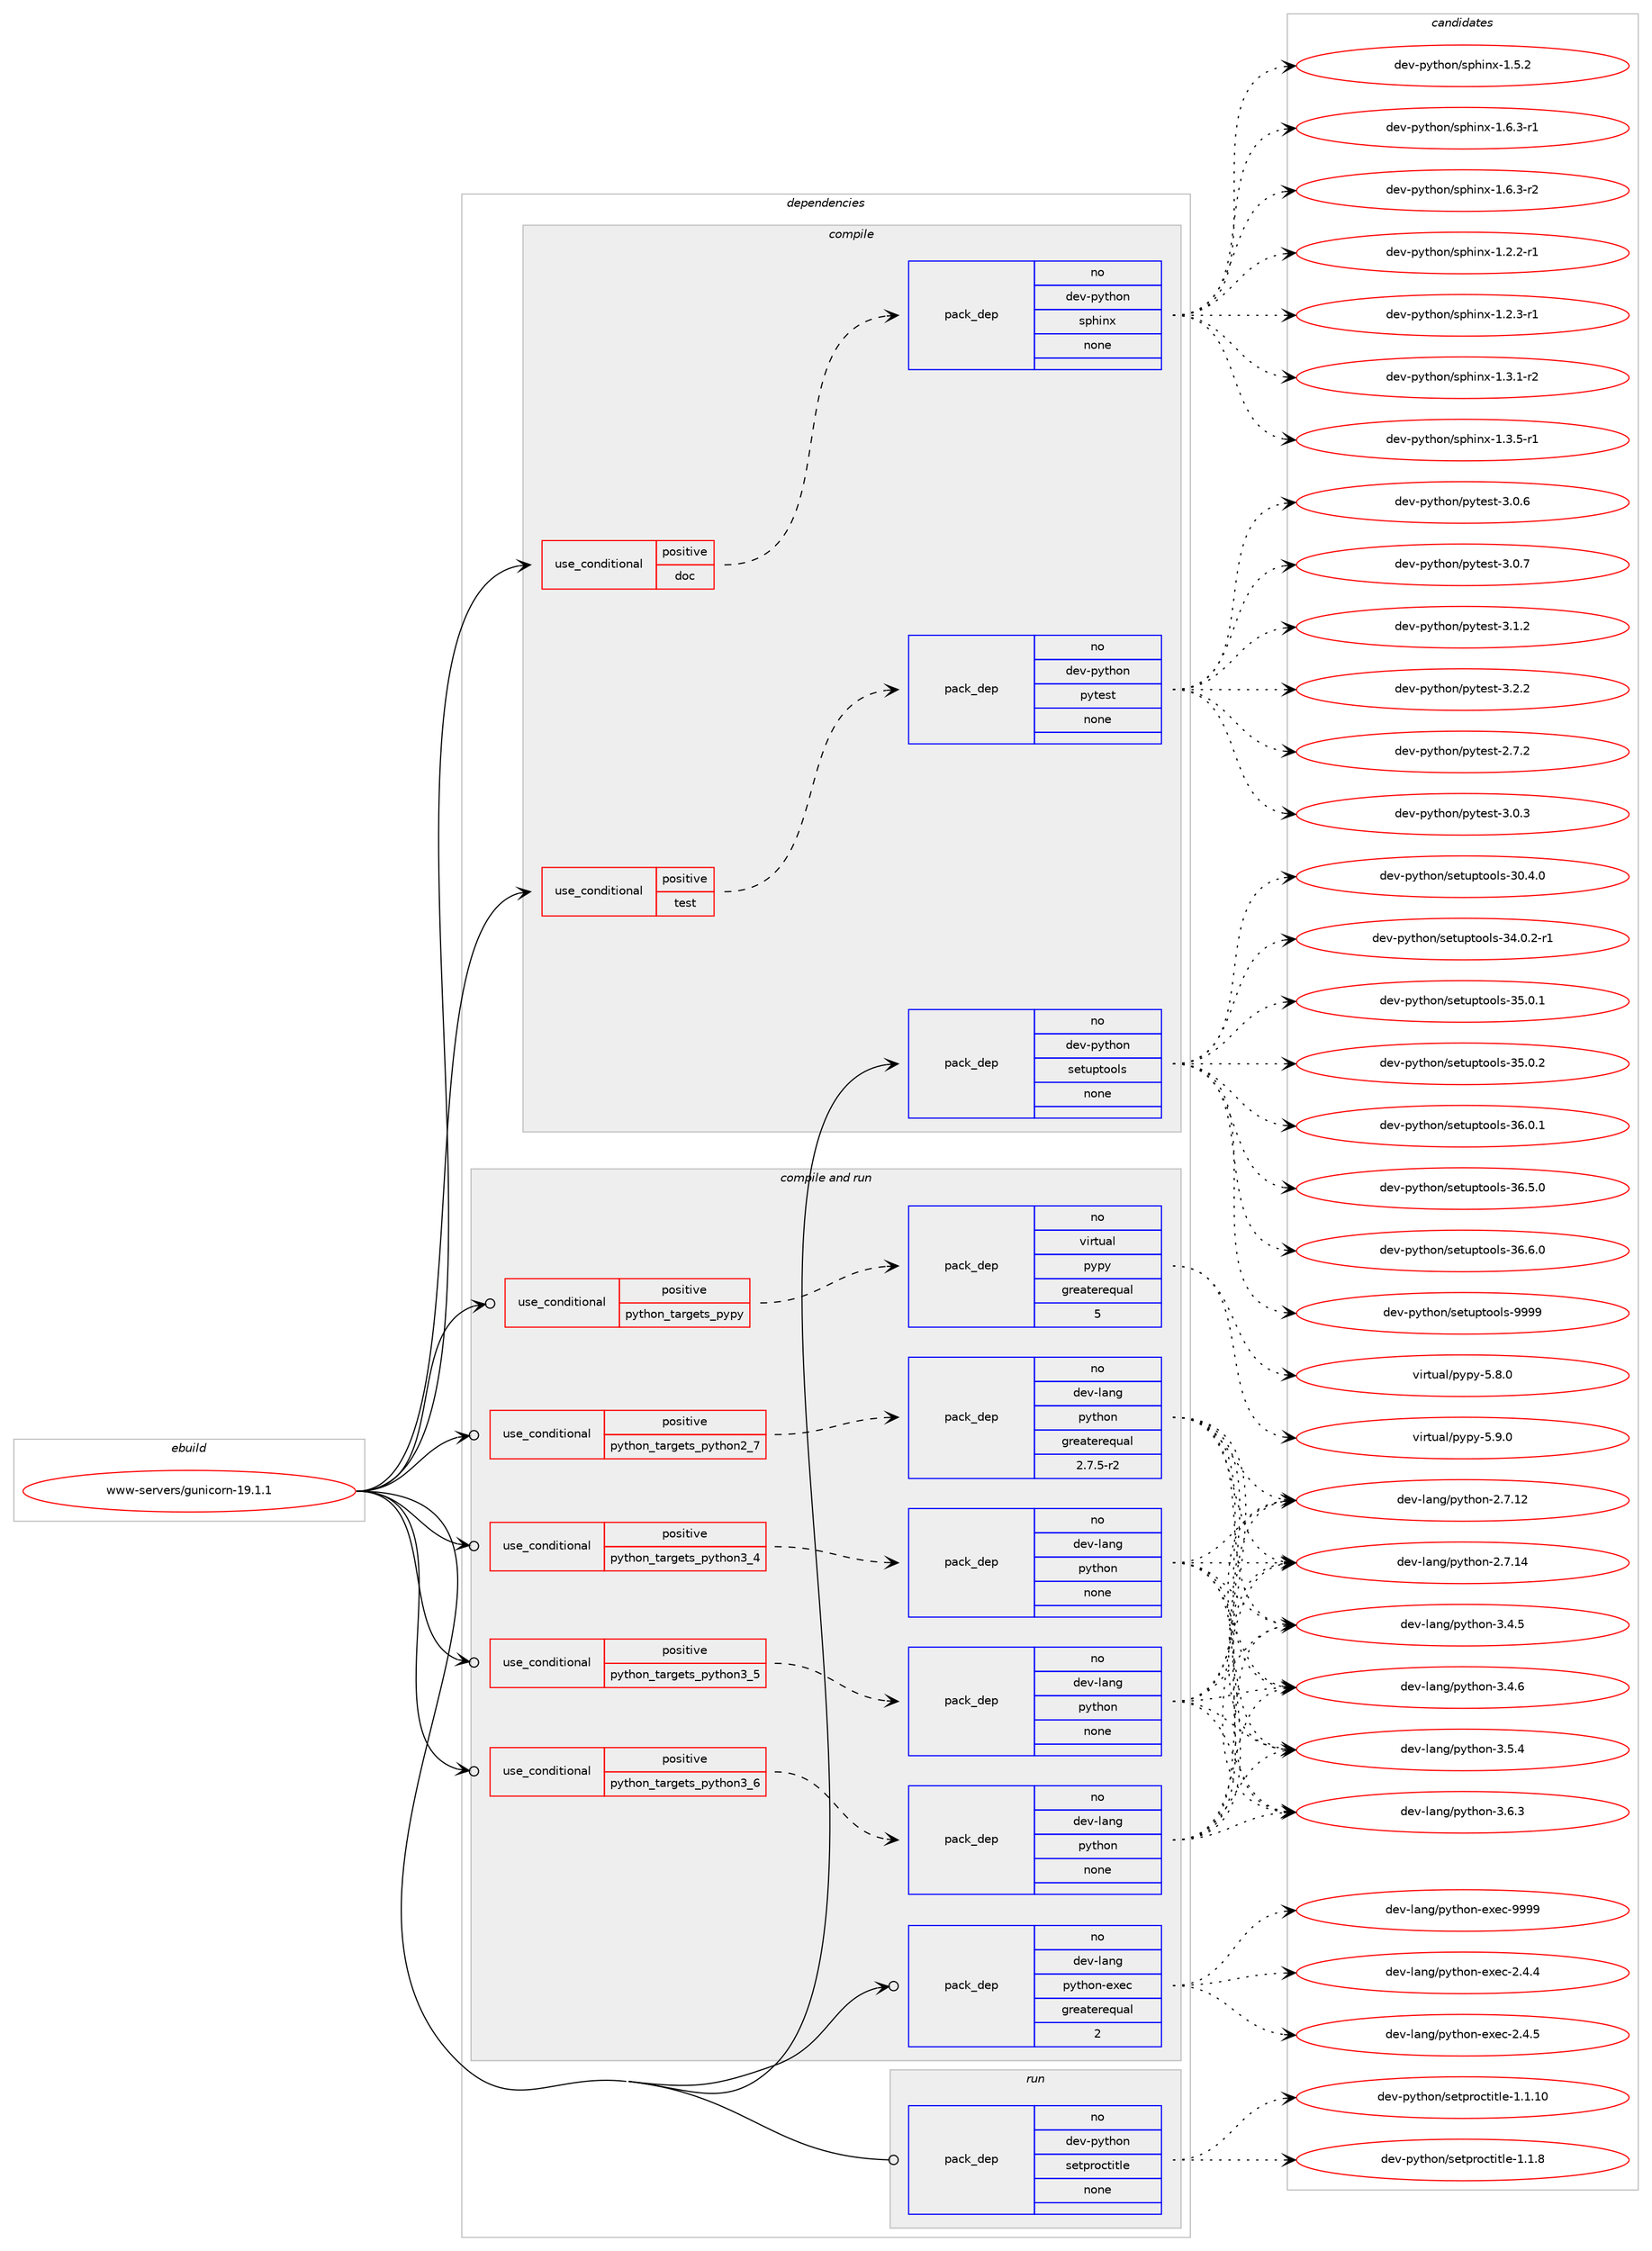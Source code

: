 digraph prolog {

# *************
# Graph options
# *************

newrank=true;
concentrate=true;
compound=true;
graph [rankdir=LR,fontname=Helvetica,fontsize=10,ranksep=1.5];#, ranksep=2.5, nodesep=0.2];
edge  [arrowhead=vee];
node  [fontname=Helvetica,fontsize=10];

# **********
# The ebuild
# **********

subgraph cluster_leftcol {
color=gray;
rank=same;
label=<<i>ebuild</i>>;
id [label="www-servers/gunicorn-19.1.1", color=red, width=4, href="../www-servers/gunicorn-19.1.1.svg"];
}

# ****************
# The dependencies
# ****************

subgraph cluster_midcol {
color=gray;
label=<<i>dependencies</i>>;
subgraph cluster_compile {
fillcolor="#eeeeee";
style=filled;
label=<<i>compile</i>>;
subgraph cond120568 {
dependency506701 [label=<<TABLE BORDER="0" CELLBORDER="1" CELLSPACING="0" CELLPADDING="4"><TR><TD ROWSPAN="3" CELLPADDING="10">use_conditional</TD></TR><TR><TD>positive</TD></TR><TR><TD>doc</TD></TR></TABLE>>, shape=none, color=red];
subgraph pack376834 {
dependency506702 [label=<<TABLE BORDER="0" CELLBORDER="1" CELLSPACING="0" CELLPADDING="4" WIDTH="220"><TR><TD ROWSPAN="6" CELLPADDING="30">pack_dep</TD></TR><TR><TD WIDTH="110">no</TD></TR><TR><TD>dev-python</TD></TR><TR><TD>sphinx</TD></TR><TR><TD>none</TD></TR><TR><TD></TD></TR></TABLE>>, shape=none, color=blue];
}
dependency506701:e -> dependency506702:w [weight=20,style="dashed",arrowhead="vee"];
}
id:e -> dependency506701:w [weight=20,style="solid",arrowhead="vee"];
subgraph cond120569 {
dependency506703 [label=<<TABLE BORDER="0" CELLBORDER="1" CELLSPACING="0" CELLPADDING="4"><TR><TD ROWSPAN="3" CELLPADDING="10">use_conditional</TD></TR><TR><TD>positive</TD></TR><TR><TD>test</TD></TR></TABLE>>, shape=none, color=red];
subgraph pack376835 {
dependency506704 [label=<<TABLE BORDER="0" CELLBORDER="1" CELLSPACING="0" CELLPADDING="4" WIDTH="220"><TR><TD ROWSPAN="6" CELLPADDING="30">pack_dep</TD></TR><TR><TD WIDTH="110">no</TD></TR><TR><TD>dev-python</TD></TR><TR><TD>pytest</TD></TR><TR><TD>none</TD></TR><TR><TD></TD></TR></TABLE>>, shape=none, color=blue];
}
dependency506703:e -> dependency506704:w [weight=20,style="dashed",arrowhead="vee"];
}
id:e -> dependency506703:w [weight=20,style="solid",arrowhead="vee"];
subgraph pack376836 {
dependency506705 [label=<<TABLE BORDER="0" CELLBORDER="1" CELLSPACING="0" CELLPADDING="4" WIDTH="220"><TR><TD ROWSPAN="6" CELLPADDING="30">pack_dep</TD></TR><TR><TD WIDTH="110">no</TD></TR><TR><TD>dev-python</TD></TR><TR><TD>setuptools</TD></TR><TR><TD>none</TD></TR><TR><TD></TD></TR></TABLE>>, shape=none, color=blue];
}
id:e -> dependency506705:w [weight=20,style="solid",arrowhead="vee"];
}
subgraph cluster_compileandrun {
fillcolor="#eeeeee";
style=filled;
label=<<i>compile and run</i>>;
subgraph cond120570 {
dependency506706 [label=<<TABLE BORDER="0" CELLBORDER="1" CELLSPACING="0" CELLPADDING="4"><TR><TD ROWSPAN="3" CELLPADDING="10">use_conditional</TD></TR><TR><TD>positive</TD></TR><TR><TD>python_targets_pypy</TD></TR></TABLE>>, shape=none, color=red];
subgraph pack376837 {
dependency506707 [label=<<TABLE BORDER="0" CELLBORDER="1" CELLSPACING="0" CELLPADDING="4" WIDTH="220"><TR><TD ROWSPAN="6" CELLPADDING="30">pack_dep</TD></TR><TR><TD WIDTH="110">no</TD></TR><TR><TD>virtual</TD></TR><TR><TD>pypy</TD></TR><TR><TD>greaterequal</TD></TR><TR><TD>5</TD></TR></TABLE>>, shape=none, color=blue];
}
dependency506706:e -> dependency506707:w [weight=20,style="dashed",arrowhead="vee"];
}
id:e -> dependency506706:w [weight=20,style="solid",arrowhead="odotvee"];
subgraph cond120571 {
dependency506708 [label=<<TABLE BORDER="0" CELLBORDER="1" CELLSPACING="0" CELLPADDING="4"><TR><TD ROWSPAN="3" CELLPADDING="10">use_conditional</TD></TR><TR><TD>positive</TD></TR><TR><TD>python_targets_python2_7</TD></TR></TABLE>>, shape=none, color=red];
subgraph pack376838 {
dependency506709 [label=<<TABLE BORDER="0" CELLBORDER="1" CELLSPACING="0" CELLPADDING="4" WIDTH="220"><TR><TD ROWSPAN="6" CELLPADDING="30">pack_dep</TD></TR><TR><TD WIDTH="110">no</TD></TR><TR><TD>dev-lang</TD></TR><TR><TD>python</TD></TR><TR><TD>greaterequal</TD></TR><TR><TD>2.7.5-r2</TD></TR></TABLE>>, shape=none, color=blue];
}
dependency506708:e -> dependency506709:w [weight=20,style="dashed",arrowhead="vee"];
}
id:e -> dependency506708:w [weight=20,style="solid",arrowhead="odotvee"];
subgraph cond120572 {
dependency506710 [label=<<TABLE BORDER="0" CELLBORDER="1" CELLSPACING="0" CELLPADDING="4"><TR><TD ROWSPAN="3" CELLPADDING="10">use_conditional</TD></TR><TR><TD>positive</TD></TR><TR><TD>python_targets_python3_4</TD></TR></TABLE>>, shape=none, color=red];
subgraph pack376839 {
dependency506711 [label=<<TABLE BORDER="0" CELLBORDER="1" CELLSPACING="0" CELLPADDING="4" WIDTH="220"><TR><TD ROWSPAN="6" CELLPADDING="30">pack_dep</TD></TR><TR><TD WIDTH="110">no</TD></TR><TR><TD>dev-lang</TD></TR><TR><TD>python</TD></TR><TR><TD>none</TD></TR><TR><TD></TD></TR></TABLE>>, shape=none, color=blue];
}
dependency506710:e -> dependency506711:w [weight=20,style="dashed",arrowhead="vee"];
}
id:e -> dependency506710:w [weight=20,style="solid",arrowhead="odotvee"];
subgraph cond120573 {
dependency506712 [label=<<TABLE BORDER="0" CELLBORDER="1" CELLSPACING="0" CELLPADDING="4"><TR><TD ROWSPAN="3" CELLPADDING="10">use_conditional</TD></TR><TR><TD>positive</TD></TR><TR><TD>python_targets_python3_5</TD></TR></TABLE>>, shape=none, color=red];
subgraph pack376840 {
dependency506713 [label=<<TABLE BORDER="0" CELLBORDER="1" CELLSPACING="0" CELLPADDING="4" WIDTH="220"><TR><TD ROWSPAN="6" CELLPADDING="30">pack_dep</TD></TR><TR><TD WIDTH="110">no</TD></TR><TR><TD>dev-lang</TD></TR><TR><TD>python</TD></TR><TR><TD>none</TD></TR><TR><TD></TD></TR></TABLE>>, shape=none, color=blue];
}
dependency506712:e -> dependency506713:w [weight=20,style="dashed",arrowhead="vee"];
}
id:e -> dependency506712:w [weight=20,style="solid",arrowhead="odotvee"];
subgraph cond120574 {
dependency506714 [label=<<TABLE BORDER="0" CELLBORDER="1" CELLSPACING="0" CELLPADDING="4"><TR><TD ROWSPAN="3" CELLPADDING="10">use_conditional</TD></TR><TR><TD>positive</TD></TR><TR><TD>python_targets_python3_6</TD></TR></TABLE>>, shape=none, color=red];
subgraph pack376841 {
dependency506715 [label=<<TABLE BORDER="0" CELLBORDER="1" CELLSPACING="0" CELLPADDING="4" WIDTH="220"><TR><TD ROWSPAN="6" CELLPADDING="30">pack_dep</TD></TR><TR><TD WIDTH="110">no</TD></TR><TR><TD>dev-lang</TD></TR><TR><TD>python</TD></TR><TR><TD>none</TD></TR><TR><TD></TD></TR></TABLE>>, shape=none, color=blue];
}
dependency506714:e -> dependency506715:w [weight=20,style="dashed",arrowhead="vee"];
}
id:e -> dependency506714:w [weight=20,style="solid",arrowhead="odotvee"];
subgraph pack376842 {
dependency506716 [label=<<TABLE BORDER="0" CELLBORDER="1" CELLSPACING="0" CELLPADDING="4" WIDTH="220"><TR><TD ROWSPAN="6" CELLPADDING="30">pack_dep</TD></TR><TR><TD WIDTH="110">no</TD></TR><TR><TD>dev-lang</TD></TR><TR><TD>python-exec</TD></TR><TR><TD>greaterequal</TD></TR><TR><TD>2</TD></TR></TABLE>>, shape=none, color=blue];
}
id:e -> dependency506716:w [weight=20,style="solid",arrowhead="odotvee"];
}
subgraph cluster_run {
fillcolor="#eeeeee";
style=filled;
label=<<i>run</i>>;
subgraph pack376843 {
dependency506717 [label=<<TABLE BORDER="0" CELLBORDER="1" CELLSPACING="0" CELLPADDING="4" WIDTH="220"><TR><TD ROWSPAN="6" CELLPADDING="30">pack_dep</TD></TR><TR><TD WIDTH="110">no</TD></TR><TR><TD>dev-python</TD></TR><TR><TD>setproctitle</TD></TR><TR><TD>none</TD></TR><TR><TD></TD></TR></TABLE>>, shape=none, color=blue];
}
id:e -> dependency506717:w [weight=20,style="solid",arrowhead="odot"];
}
}

# **************
# The candidates
# **************

subgraph cluster_choices {
rank=same;
color=gray;
label=<<i>candidates</i>>;

subgraph choice376834 {
color=black;
nodesep=1;
choice10010111845112121116104111110471151121041051101204549465046504511449 [label="dev-python/sphinx-1.2.2-r1", color=red, width=4,href="../dev-python/sphinx-1.2.2-r1.svg"];
choice10010111845112121116104111110471151121041051101204549465046514511449 [label="dev-python/sphinx-1.2.3-r1", color=red, width=4,href="../dev-python/sphinx-1.2.3-r1.svg"];
choice10010111845112121116104111110471151121041051101204549465146494511450 [label="dev-python/sphinx-1.3.1-r2", color=red, width=4,href="../dev-python/sphinx-1.3.1-r2.svg"];
choice10010111845112121116104111110471151121041051101204549465146534511449 [label="dev-python/sphinx-1.3.5-r1", color=red, width=4,href="../dev-python/sphinx-1.3.5-r1.svg"];
choice1001011184511212111610411111047115112104105110120454946534650 [label="dev-python/sphinx-1.5.2", color=red, width=4,href="../dev-python/sphinx-1.5.2.svg"];
choice10010111845112121116104111110471151121041051101204549465446514511449 [label="dev-python/sphinx-1.6.3-r1", color=red, width=4,href="../dev-python/sphinx-1.6.3-r1.svg"];
choice10010111845112121116104111110471151121041051101204549465446514511450 [label="dev-python/sphinx-1.6.3-r2", color=red, width=4,href="../dev-python/sphinx-1.6.3-r2.svg"];
dependency506702:e -> choice10010111845112121116104111110471151121041051101204549465046504511449:w [style=dotted,weight="100"];
dependency506702:e -> choice10010111845112121116104111110471151121041051101204549465046514511449:w [style=dotted,weight="100"];
dependency506702:e -> choice10010111845112121116104111110471151121041051101204549465146494511450:w [style=dotted,weight="100"];
dependency506702:e -> choice10010111845112121116104111110471151121041051101204549465146534511449:w [style=dotted,weight="100"];
dependency506702:e -> choice1001011184511212111610411111047115112104105110120454946534650:w [style=dotted,weight="100"];
dependency506702:e -> choice10010111845112121116104111110471151121041051101204549465446514511449:w [style=dotted,weight="100"];
dependency506702:e -> choice10010111845112121116104111110471151121041051101204549465446514511450:w [style=dotted,weight="100"];
}
subgraph choice376835 {
color=black;
nodesep=1;
choice1001011184511212111610411111047112121116101115116455046554650 [label="dev-python/pytest-2.7.2", color=red, width=4,href="../dev-python/pytest-2.7.2.svg"];
choice1001011184511212111610411111047112121116101115116455146484651 [label="dev-python/pytest-3.0.3", color=red, width=4,href="../dev-python/pytest-3.0.3.svg"];
choice1001011184511212111610411111047112121116101115116455146484654 [label="dev-python/pytest-3.0.6", color=red, width=4,href="../dev-python/pytest-3.0.6.svg"];
choice1001011184511212111610411111047112121116101115116455146484655 [label="dev-python/pytest-3.0.7", color=red, width=4,href="../dev-python/pytest-3.0.7.svg"];
choice1001011184511212111610411111047112121116101115116455146494650 [label="dev-python/pytest-3.1.2", color=red, width=4,href="../dev-python/pytest-3.1.2.svg"];
choice1001011184511212111610411111047112121116101115116455146504650 [label="dev-python/pytest-3.2.2", color=red, width=4,href="../dev-python/pytest-3.2.2.svg"];
dependency506704:e -> choice1001011184511212111610411111047112121116101115116455046554650:w [style=dotted,weight="100"];
dependency506704:e -> choice1001011184511212111610411111047112121116101115116455146484651:w [style=dotted,weight="100"];
dependency506704:e -> choice1001011184511212111610411111047112121116101115116455146484654:w [style=dotted,weight="100"];
dependency506704:e -> choice1001011184511212111610411111047112121116101115116455146484655:w [style=dotted,weight="100"];
dependency506704:e -> choice1001011184511212111610411111047112121116101115116455146494650:w [style=dotted,weight="100"];
dependency506704:e -> choice1001011184511212111610411111047112121116101115116455146504650:w [style=dotted,weight="100"];
}
subgraph choice376836 {
color=black;
nodesep=1;
choice100101118451121211161041111104711510111611711211611111110811545514846524648 [label="dev-python/setuptools-30.4.0", color=red, width=4,href="../dev-python/setuptools-30.4.0.svg"];
choice1001011184511212111610411111047115101116117112116111111108115455152464846504511449 [label="dev-python/setuptools-34.0.2-r1", color=red, width=4,href="../dev-python/setuptools-34.0.2-r1.svg"];
choice100101118451121211161041111104711510111611711211611111110811545515346484649 [label="dev-python/setuptools-35.0.1", color=red, width=4,href="../dev-python/setuptools-35.0.1.svg"];
choice100101118451121211161041111104711510111611711211611111110811545515346484650 [label="dev-python/setuptools-35.0.2", color=red, width=4,href="../dev-python/setuptools-35.0.2.svg"];
choice100101118451121211161041111104711510111611711211611111110811545515446484649 [label="dev-python/setuptools-36.0.1", color=red, width=4,href="../dev-python/setuptools-36.0.1.svg"];
choice100101118451121211161041111104711510111611711211611111110811545515446534648 [label="dev-python/setuptools-36.5.0", color=red, width=4,href="../dev-python/setuptools-36.5.0.svg"];
choice100101118451121211161041111104711510111611711211611111110811545515446544648 [label="dev-python/setuptools-36.6.0", color=red, width=4,href="../dev-python/setuptools-36.6.0.svg"];
choice10010111845112121116104111110471151011161171121161111111081154557575757 [label="dev-python/setuptools-9999", color=red, width=4,href="../dev-python/setuptools-9999.svg"];
dependency506705:e -> choice100101118451121211161041111104711510111611711211611111110811545514846524648:w [style=dotted,weight="100"];
dependency506705:e -> choice1001011184511212111610411111047115101116117112116111111108115455152464846504511449:w [style=dotted,weight="100"];
dependency506705:e -> choice100101118451121211161041111104711510111611711211611111110811545515346484649:w [style=dotted,weight="100"];
dependency506705:e -> choice100101118451121211161041111104711510111611711211611111110811545515346484650:w [style=dotted,weight="100"];
dependency506705:e -> choice100101118451121211161041111104711510111611711211611111110811545515446484649:w [style=dotted,weight="100"];
dependency506705:e -> choice100101118451121211161041111104711510111611711211611111110811545515446534648:w [style=dotted,weight="100"];
dependency506705:e -> choice100101118451121211161041111104711510111611711211611111110811545515446544648:w [style=dotted,weight="100"];
dependency506705:e -> choice10010111845112121116104111110471151011161171121161111111081154557575757:w [style=dotted,weight="100"];
}
subgraph choice376837 {
color=black;
nodesep=1;
choice1181051141161179710847112121112121455346564648 [label="virtual/pypy-5.8.0", color=red, width=4,href="../virtual/pypy-5.8.0.svg"];
choice1181051141161179710847112121112121455346574648 [label="virtual/pypy-5.9.0", color=red, width=4,href="../virtual/pypy-5.9.0.svg"];
dependency506707:e -> choice1181051141161179710847112121112121455346564648:w [style=dotted,weight="100"];
dependency506707:e -> choice1181051141161179710847112121112121455346574648:w [style=dotted,weight="100"];
}
subgraph choice376838 {
color=black;
nodesep=1;
choice10010111845108971101034711212111610411111045504655464950 [label="dev-lang/python-2.7.12", color=red, width=4,href="../dev-lang/python-2.7.12.svg"];
choice10010111845108971101034711212111610411111045504655464952 [label="dev-lang/python-2.7.14", color=red, width=4,href="../dev-lang/python-2.7.14.svg"];
choice100101118451089711010347112121116104111110455146524653 [label="dev-lang/python-3.4.5", color=red, width=4,href="../dev-lang/python-3.4.5.svg"];
choice100101118451089711010347112121116104111110455146524654 [label="dev-lang/python-3.4.6", color=red, width=4,href="../dev-lang/python-3.4.6.svg"];
choice100101118451089711010347112121116104111110455146534652 [label="dev-lang/python-3.5.4", color=red, width=4,href="../dev-lang/python-3.5.4.svg"];
choice100101118451089711010347112121116104111110455146544651 [label="dev-lang/python-3.6.3", color=red, width=4,href="../dev-lang/python-3.6.3.svg"];
dependency506709:e -> choice10010111845108971101034711212111610411111045504655464950:w [style=dotted,weight="100"];
dependency506709:e -> choice10010111845108971101034711212111610411111045504655464952:w [style=dotted,weight="100"];
dependency506709:e -> choice100101118451089711010347112121116104111110455146524653:w [style=dotted,weight="100"];
dependency506709:e -> choice100101118451089711010347112121116104111110455146524654:w [style=dotted,weight="100"];
dependency506709:e -> choice100101118451089711010347112121116104111110455146534652:w [style=dotted,weight="100"];
dependency506709:e -> choice100101118451089711010347112121116104111110455146544651:w [style=dotted,weight="100"];
}
subgraph choice376839 {
color=black;
nodesep=1;
choice10010111845108971101034711212111610411111045504655464950 [label="dev-lang/python-2.7.12", color=red, width=4,href="../dev-lang/python-2.7.12.svg"];
choice10010111845108971101034711212111610411111045504655464952 [label="dev-lang/python-2.7.14", color=red, width=4,href="../dev-lang/python-2.7.14.svg"];
choice100101118451089711010347112121116104111110455146524653 [label="dev-lang/python-3.4.5", color=red, width=4,href="../dev-lang/python-3.4.5.svg"];
choice100101118451089711010347112121116104111110455146524654 [label="dev-lang/python-3.4.6", color=red, width=4,href="../dev-lang/python-3.4.6.svg"];
choice100101118451089711010347112121116104111110455146534652 [label="dev-lang/python-3.5.4", color=red, width=4,href="../dev-lang/python-3.5.4.svg"];
choice100101118451089711010347112121116104111110455146544651 [label="dev-lang/python-3.6.3", color=red, width=4,href="../dev-lang/python-3.6.3.svg"];
dependency506711:e -> choice10010111845108971101034711212111610411111045504655464950:w [style=dotted,weight="100"];
dependency506711:e -> choice10010111845108971101034711212111610411111045504655464952:w [style=dotted,weight="100"];
dependency506711:e -> choice100101118451089711010347112121116104111110455146524653:w [style=dotted,weight="100"];
dependency506711:e -> choice100101118451089711010347112121116104111110455146524654:w [style=dotted,weight="100"];
dependency506711:e -> choice100101118451089711010347112121116104111110455146534652:w [style=dotted,weight="100"];
dependency506711:e -> choice100101118451089711010347112121116104111110455146544651:w [style=dotted,weight="100"];
}
subgraph choice376840 {
color=black;
nodesep=1;
choice10010111845108971101034711212111610411111045504655464950 [label="dev-lang/python-2.7.12", color=red, width=4,href="../dev-lang/python-2.7.12.svg"];
choice10010111845108971101034711212111610411111045504655464952 [label="dev-lang/python-2.7.14", color=red, width=4,href="../dev-lang/python-2.7.14.svg"];
choice100101118451089711010347112121116104111110455146524653 [label="dev-lang/python-3.4.5", color=red, width=4,href="../dev-lang/python-3.4.5.svg"];
choice100101118451089711010347112121116104111110455146524654 [label="dev-lang/python-3.4.6", color=red, width=4,href="../dev-lang/python-3.4.6.svg"];
choice100101118451089711010347112121116104111110455146534652 [label="dev-lang/python-3.5.4", color=red, width=4,href="../dev-lang/python-3.5.4.svg"];
choice100101118451089711010347112121116104111110455146544651 [label="dev-lang/python-3.6.3", color=red, width=4,href="../dev-lang/python-3.6.3.svg"];
dependency506713:e -> choice10010111845108971101034711212111610411111045504655464950:w [style=dotted,weight="100"];
dependency506713:e -> choice10010111845108971101034711212111610411111045504655464952:w [style=dotted,weight="100"];
dependency506713:e -> choice100101118451089711010347112121116104111110455146524653:w [style=dotted,weight="100"];
dependency506713:e -> choice100101118451089711010347112121116104111110455146524654:w [style=dotted,weight="100"];
dependency506713:e -> choice100101118451089711010347112121116104111110455146534652:w [style=dotted,weight="100"];
dependency506713:e -> choice100101118451089711010347112121116104111110455146544651:w [style=dotted,weight="100"];
}
subgraph choice376841 {
color=black;
nodesep=1;
choice10010111845108971101034711212111610411111045504655464950 [label="dev-lang/python-2.7.12", color=red, width=4,href="../dev-lang/python-2.7.12.svg"];
choice10010111845108971101034711212111610411111045504655464952 [label="dev-lang/python-2.7.14", color=red, width=4,href="../dev-lang/python-2.7.14.svg"];
choice100101118451089711010347112121116104111110455146524653 [label="dev-lang/python-3.4.5", color=red, width=4,href="../dev-lang/python-3.4.5.svg"];
choice100101118451089711010347112121116104111110455146524654 [label="dev-lang/python-3.4.6", color=red, width=4,href="../dev-lang/python-3.4.6.svg"];
choice100101118451089711010347112121116104111110455146534652 [label="dev-lang/python-3.5.4", color=red, width=4,href="../dev-lang/python-3.5.4.svg"];
choice100101118451089711010347112121116104111110455146544651 [label="dev-lang/python-3.6.3", color=red, width=4,href="../dev-lang/python-3.6.3.svg"];
dependency506715:e -> choice10010111845108971101034711212111610411111045504655464950:w [style=dotted,weight="100"];
dependency506715:e -> choice10010111845108971101034711212111610411111045504655464952:w [style=dotted,weight="100"];
dependency506715:e -> choice100101118451089711010347112121116104111110455146524653:w [style=dotted,weight="100"];
dependency506715:e -> choice100101118451089711010347112121116104111110455146524654:w [style=dotted,weight="100"];
dependency506715:e -> choice100101118451089711010347112121116104111110455146534652:w [style=dotted,weight="100"];
dependency506715:e -> choice100101118451089711010347112121116104111110455146544651:w [style=dotted,weight="100"];
}
subgraph choice376842 {
color=black;
nodesep=1;
choice1001011184510897110103471121211161041111104510112010199455046524652 [label="dev-lang/python-exec-2.4.4", color=red, width=4,href="../dev-lang/python-exec-2.4.4.svg"];
choice1001011184510897110103471121211161041111104510112010199455046524653 [label="dev-lang/python-exec-2.4.5", color=red, width=4,href="../dev-lang/python-exec-2.4.5.svg"];
choice10010111845108971101034711212111610411111045101120101994557575757 [label="dev-lang/python-exec-9999", color=red, width=4,href="../dev-lang/python-exec-9999.svg"];
dependency506716:e -> choice1001011184510897110103471121211161041111104510112010199455046524652:w [style=dotted,weight="100"];
dependency506716:e -> choice1001011184510897110103471121211161041111104510112010199455046524653:w [style=dotted,weight="100"];
dependency506716:e -> choice10010111845108971101034711212111610411111045101120101994557575757:w [style=dotted,weight="100"];
}
subgraph choice376843 {
color=black;
nodesep=1;
choice10010111845112121116104111110471151011161121141119911610511610810145494649464948 [label="dev-python/setproctitle-1.1.10", color=red, width=4,href="../dev-python/setproctitle-1.1.10.svg"];
choice100101118451121211161041111104711510111611211411199116105116108101454946494656 [label="dev-python/setproctitle-1.1.8", color=red, width=4,href="../dev-python/setproctitle-1.1.8.svg"];
dependency506717:e -> choice10010111845112121116104111110471151011161121141119911610511610810145494649464948:w [style=dotted,weight="100"];
dependency506717:e -> choice100101118451121211161041111104711510111611211411199116105116108101454946494656:w [style=dotted,weight="100"];
}
}

}
